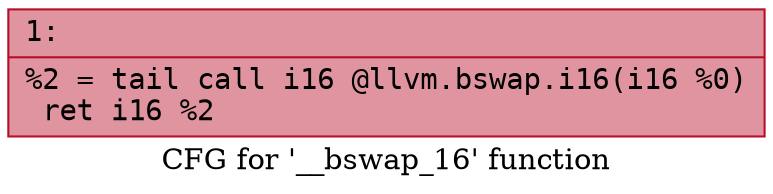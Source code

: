 digraph "CFG for '__bswap_16' function" {
	label="CFG for '__bswap_16' function";

	Node0x5b89056f8980 [shape=record,color="#b70d28ff", style=filled, fillcolor="#b70d2870" fontname="Courier",label="{1:\l|  %2 = tail call i16 @llvm.bswap.i16(i16 %0)\l  ret i16 %2\l}"];
}
